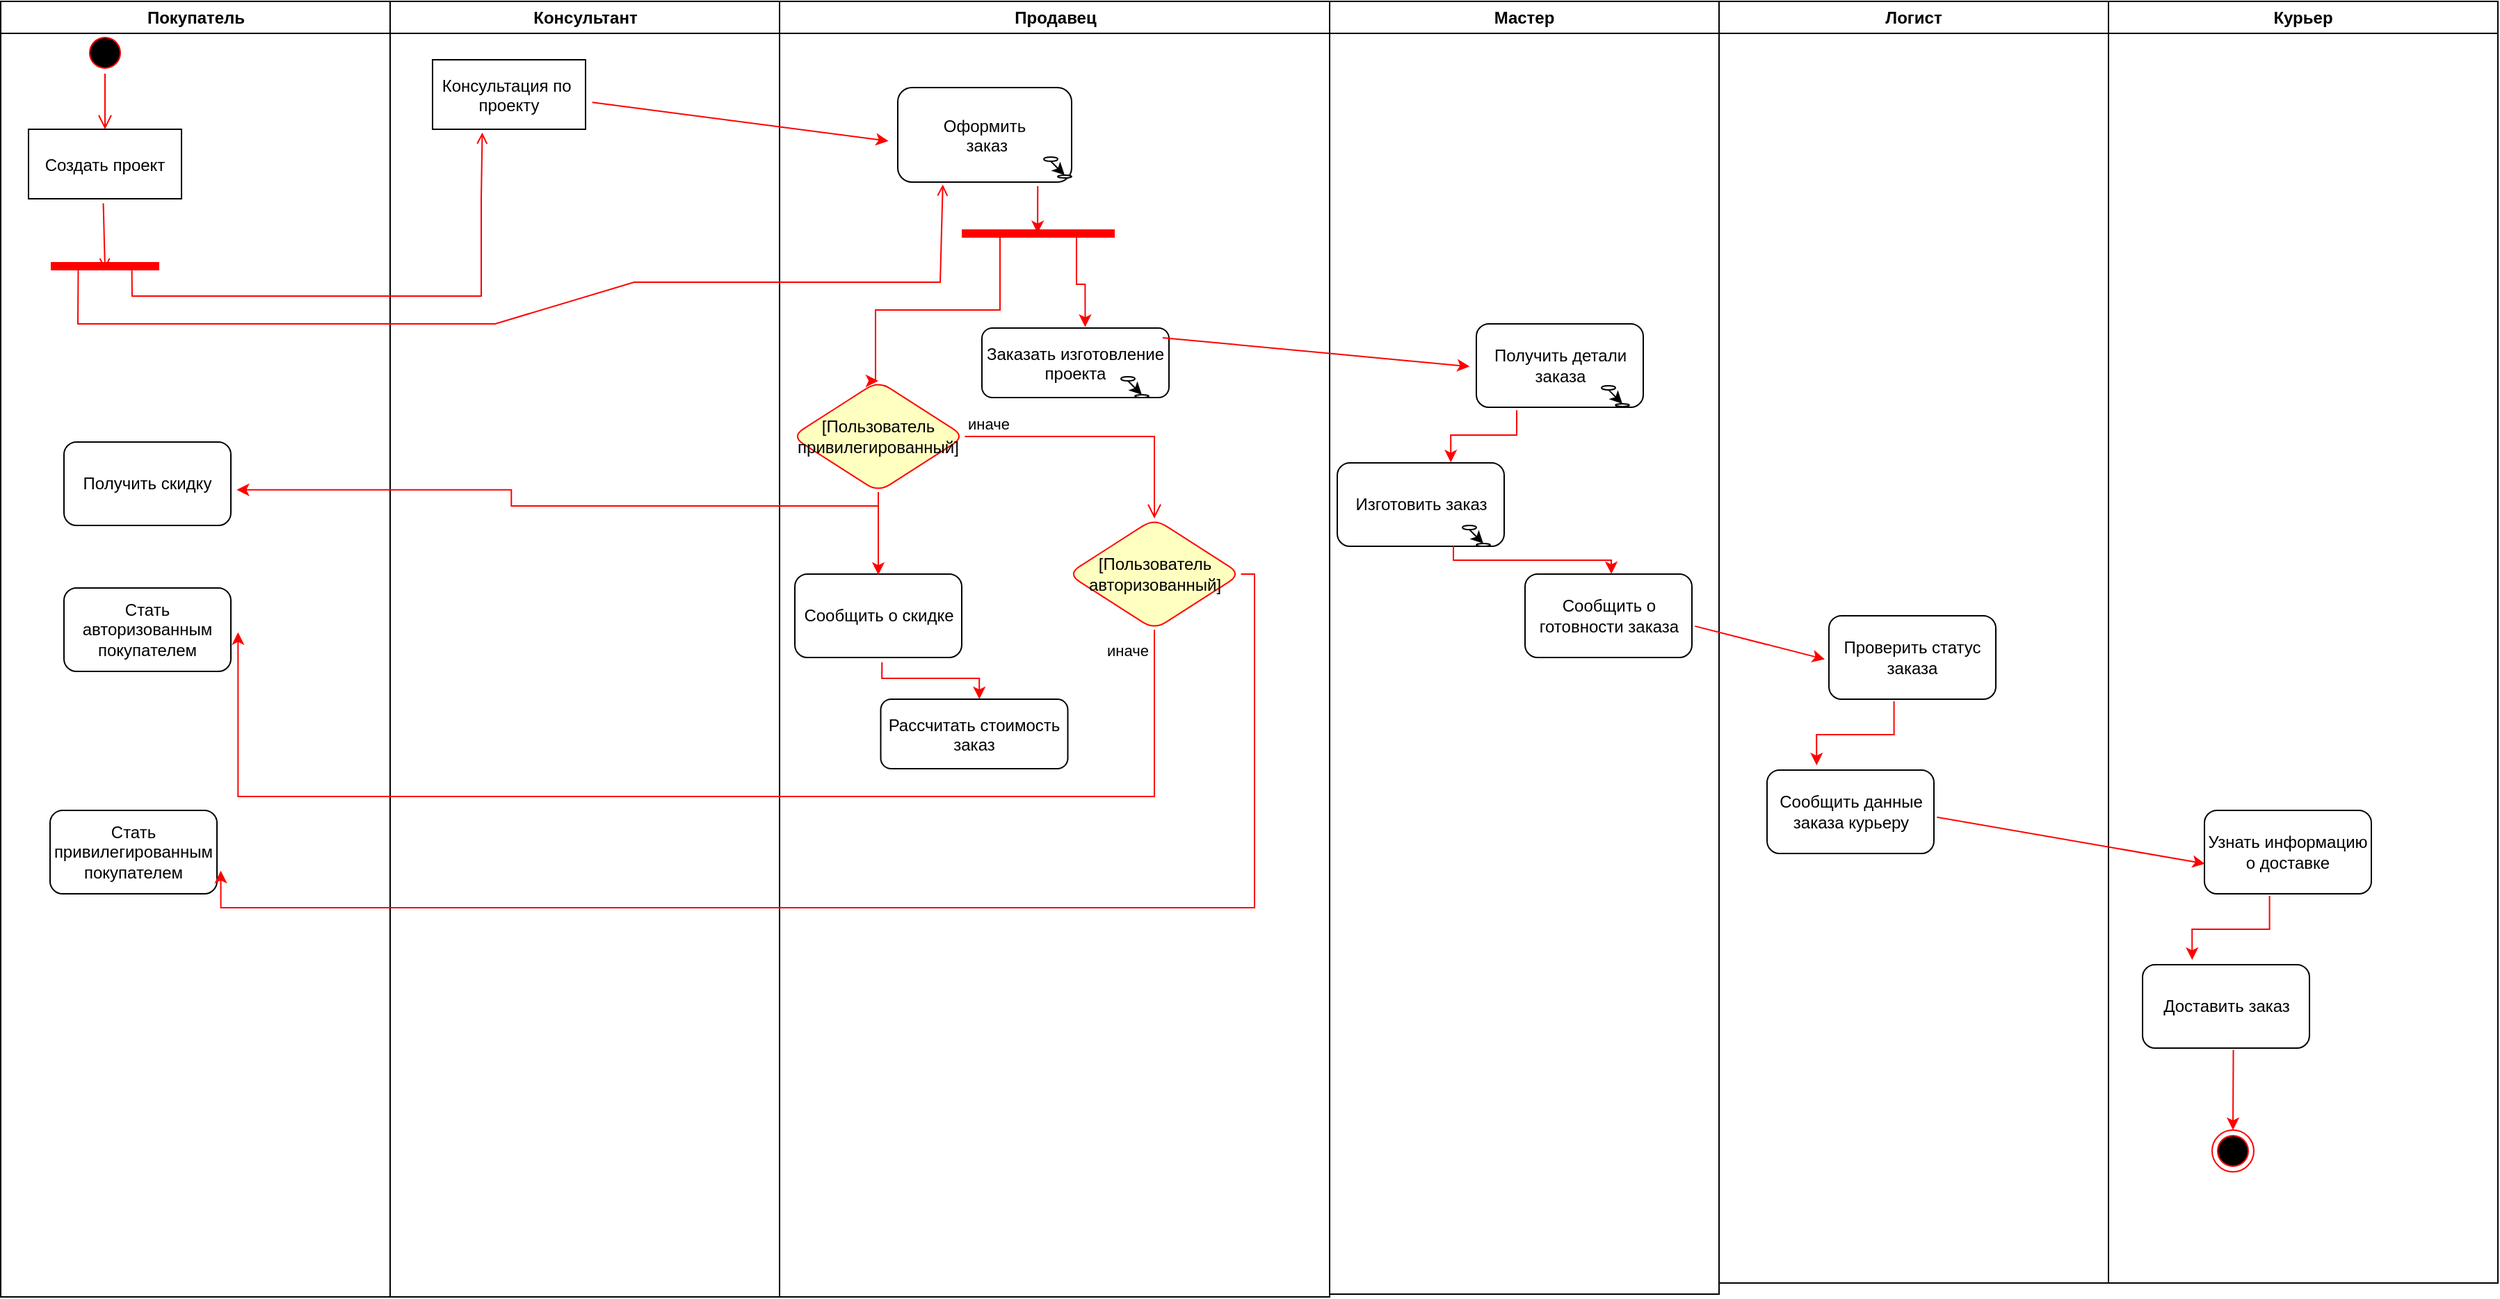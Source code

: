 <mxfile version="17.1.2" type="github">
  <diagram name="Page-1" id="e7e014a7-5840-1c2e-5031-d8a46d1fe8dd">
    <mxGraphModel dx="1633" dy="780" grid="1" gridSize="10" guides="1" tooltips="1" connect="1" arrows="1" fold="1" page="1" pageScale="1" pageWidth="1169" pageHeight="826" background="none" math="0" shadow="0">
      <root>
        <mxCell id="0" />
        <mxCell id="1" parent="0" />
        <mxCell id="2" value="Покупатель" style="swimlane;whiteSpace=wrap;startSize=23;" parent="1" vertex="1">
          <mxGeometry x="164.5" y="128" width="280" height="932" as="geometry" />
        </mxCell>
        <mxCell id="5" value="" style="ellipse;shape=startState;fillColor=#000000;strokeColor=#ff0000;" parent="2" vertex="1">
          <mxGeometry x="60" y="22" width="30" height="30" as="geometry" />
        </mxCell>
        <mxCell id="6" value="" style="edgeStyle=elbowEdgeStyle;elbow=horizontal;verticalAlign=bottom;endArrow=open;endSize=8;strokeColor=#FF0000;endFill=1;rounded=0" parent="2" source="5" target="7" edge="1">
          <mxGeometry x="100" y="40" as="geometry">
            <mxPoint x="115" y="110" as="targetPoint" />
          </mxGeometry>
        </mxCell>
        <mxCell id="7" value="Создать проект" style="" parent="2" vertex="1">
          <mxGeometry x="20" y="92" width="110" height="50" as="geometry" />
        </mxCell>
        <mxCell id="fG-jr0ktlQB5bozC6lNq-43" value="" style="whiteSpace=wrap;strokeColor=#FF0000;fillColor=#FF0000;rotation=90;" parent="2" vertex="1">
          <mxGeometry x="72.5" y="152" width="5" height="77" as="geometry" />
        </mxCell>
        <mxCell id="fG-jr0ktlQB5bozC6lNq-45" value="" style="edgeStyle=none;strokeColor=#FF0000;endArrow=open;endFill=1;rounded=0;exitX=0.489;exitY=1.065;exitDx=0;exitDy=0;entryX=1;entryY=0.5;entryDx=0;entryDy=0;exitPerimeter=0;" parent="2" source="7" target="fG-jr0ktlQB5bozC6lNq-43" edge="1">
          <mxGeometry width="100" height="100" relative="1" as="geometry">
            <mxPoint x="145.5" y="172" as="sourcePoint" />
            <mxPoint x="265.5" y="172.343" as="targetPoint" />
            <Array as="points" />
          </mxGeometry>
        </mxCell>
        <mxCell id="Z9WYNrnGkPPLaCCtTomq-148" value="Получить скидку" style="rounded=1;whiteSpace=wrap;html=1;" vertex="1" parent="2">
          <mxGeometry x="45.5" y="317" width="120" height="60" as="geometry" />
        </mxCell>
        <mxCell id="Z9WYNrnGkPPLaCCtTomq-155" value="Стать авторизованным покупателем" style="rounded=1;whiteSpace=wrap;html=1;" vertex="1" parent="2">
          <mxGeometry x="45.5" y="422" width="120" height="60" as="geometry" />
        </mxCell>
        <mxCell id="Z9WYNrnGkPPLaCCtTomq-157" value="Стать привилегированным&lt;br&gt;покупателем" style="rounded=1;whiteSpace=wrap;html=1;" vertex="1" parent="2">
          <mxGeometry x="35.5" y="582" width="120" height="60" as="geometry" />
        </mxCell>
        <mxCell id="3" value="Консультант" style="swimlane;whiteSpace=wrap" parent="1" vertex="1">
          <mxGeometry x="444.5" y="128" width="280" height="932" as="geometry" />
        </mxCell>
        <mxCell id="15" value="Консультация по &#xa;проекту" style="" parent="3" vertex="1">
          <mxGeometry x="30.5" y="42" width="110" height="50" as="geometry" />
        </mxCell>
        <mxCell id="4" value="Продавец" style="swimlane;whiteSpace=wrap" parent="1" vertex="1">
          <mxGeometry x="724.5" y="128" width="395.5" height="932" as="geometry">
            <mxRectangle x="724.5" y="128" width="80" height="23" as="alternateBounds" />
          </mxGeometry>
        </mxCell>
        <mxCell id="fG-jr0ktlQB5bozC6lNq-48" value="Оформить&#xa; заказ" style="rounded=1;" parent="4" vertex="1">
          <mxGeometry x="85" y="62" width="125" height="68" as="geometry" />
        </mxCell>
        <mxCell id="fG-jr0ktlQB5bozC6lNq-50" value="Рассчитать стоимость&#xa;заказ" style="rounded=1;" parent="4" vertex="1">
          <mxGeometry x="72.75" y="502" width="134.5" height="50" as="geometry" />
        </mxCell>
        <mxCell id="Z9WYNrnGkPPLaCCtTomq-41" value="" style="ellipse;whiteSpace=wrap;html=1;rounded=1;" vertex="1" parent="4">
          <mxGeometry x="190" y="112" width="10" height="3" as="geometry" />
        </mxCell>
        <mxCell id="Z9WYNrnGkPPLaCCtTomq-42" value="" style="ellipse;whiteSpace=wrap;html=1;rounded=1;" vertex="1" parent="4">
          <mxGeometry x="200" y="125" width="10" height="2" as="geometry" />
        </mxCell>
        <mxCell id="Z9WYNrnGkPPLaCCtTomq-43" value="" style="endArrow=classic;html=1;rounded=0;exitX=0.5;exitY=1;exitDx=0;exitDy=0;entryX=0.5;entryY=0;entryDx=0;entryDy=0;" edge="1" parent="4" source="Z9WYNrnGkPPLaCCtTomq-41" target="Z9WYNrnGkPPLaCCtTomq-42">
          <mxGeometry width="50" height="50" relative="1" as="geometry">
            <mxPoint x="220" y="54" as="sourcePoint" />
            <mxPoint x="270" y="4" as="targetPoint" />
          </mxGeometry>
        </mxCell>
        <mxCell id="Z9WYNrnGkPPLaCCtTomq-127" value="Заказать изготовление&#xa;проекта" style="rounded=1;" vertex="1" parent="4">
          <mxGeometry x="145.5" y="235" width="134.5" height="50" as="geometry" />
        </mxCell>
        <mxCell id="Z9WYNrnGkPPLaCCtTomq-128" value="" style="ellipse;whiteSpace=wrap;html=1;rounded=1;" vertex="1" parent="4">
          <mxGeometry x="245.5" y="270" width="10" height="3" as="geometry" />
        </mxCell>
        <mxCell id="Z9WYNrnGkPPLaCCtTomq-129" value="" style="ellipse;whiteSpace=wrap;html=1;rounded=1;" vertex="1" parent="4">
          <mxGeometry x="255.5" y="283" width="10" height="2" as="geometry" />
        </mxCell>
        <mxCell id="Z9WYNrnGkPPLaCCtTomq-130" value="" style="endArrow=classic;html=1;rounded=0;exitX=0.5;exitY=1;exitDx=0;exitDy=0;entryX=0.5;entryY=0;entryDx=0;entryDy=0;" edge="1" parent="4" source="Z9WYNrnGkPPLaCCtTomq-128" target="Z9WYNrnGkPPLaCCtTomq-129">
          <mxGeometry width="50" height="50" relative="1" as="geometry">
            <mxPoint x="-1173.5" y="-44" as="sourcePoint" />
            <mxPoint x="-1123.5" y="-94" as="targetPoint" />
          </mxGeometry>
        </mxCell>
        <mxCell id="Z9WYNrnGkPPLaCCtTomq-142" value="" style="edgeStyle=orthogonalEdgeStyle;rounded=0;orthogonalLoop=1;jettySize=auto;html=1;strokeColor=#FF0000;entryX=0.5;entryY=0;entryDx=0;entryDy=0;exitX=0.25;exitY=0.5;exitDx=0;exitDy=0;exitPerimeter=0;" edge="1" parent="4" source="Z9WYNrnGkPPLaCCtTomq-134" target="Z9WYNrnGkPPLaCCtTomq-137">
          <mxGeometry relative="1" as="geometry">
            <Array as="points">
              <mxPoint x="159" y="222" />
              <mxPoint x="69" y="222" />
            </Array>
          </mxGeometry>
        </mxCell>
        <mxCell id="Z9WYNrnGkPPLaCCtTomq-134" value="" style="shape=line;html=1;strokeWidth=6;strokeColor=#ff0000;rounded=1;" vertex="1" parent="4">
          <mxGeometry x="131" y="162" width="110" height="10" as="geometry" />
        </mxCell>
        <mxCell id="Z9WYNrnGkPPLaCCtTomq-136" value="" style="endArrow=classic;html=1;rounded=0;strokeColor=#FF0000;entryX=0.552;entryY=-0.015;entryDx=0;entryDy=0;entryPerimeter=0;exitX=0.75;exitY=0.5;exitDx=0;exitDy=0;exitPerimeter=0;edgeStyle=orthogonalEdgeStyle;" edge="1" parent="4" source="Z9WYNrnGkPPLaCCtTomq-134" target="Z9WYNrnGkPPLaCCtTomq-127">
          <mxGeometry width="50" height="50" relative="1" as="geometry">
            <mxPoint x="105.5" y="312" as="sourcePoint" />
            <mxPoint x="155.5" y="262" as="targetPoint" />
          </mxGeometry>
        </mxCell>
        <mxCell id="Z9WYNrnGkPPLaCCtTomq-137" value="[Пользователь&lt;br&gt;привилегированный]" style="rhombus;whiteSpace=wrap;html=1;fillColor=#ffffc0;strokeColor=#ff0000;rounded=1;" vertex="1" parent="4">
          <mxGeometry x="8.75" y="273" width="124.5" height="80" as="geometry" />
        </mxCell>
        <mxCell id="Z9WYNrnGkPPLaCCtTomq-138" value="иначе" style="edgeStyle=orthogonalEdgeStyle;html=1;align=left;verticalAlign=bottom;endArrow=open;endSize=8;strokeColor=#ff0000;rounded=0;entryX=0.5;entryY=0;entryDx=0;entryDy=0;" edge="1" source="Z9WYNrnGkPPLaCCtTomq-137" parent="4" target="Z9WYNrnGkPPLaCCtTomq-150">
          <mxGeometry x="-1" relative="1" as="geometry">
            <mxPoint x="255.5" y="382" as="targetPoint" />
          </mxGeometry>
        </mxCell>
        <mxCell id="Z9WYNrnGkPPLaCCtTomq-143" value="" style="endArrow=classic;html=1;rounded=0;strokeColor=#FF0000;entryX=0.496;entryY=0.477;entryDx=0;entryDy=0;entryPerimeter=0;exitX=0.805;exitY=1.042;exitDx=0;exitDy=0;exitPerimeter=0;" edge="1" parent="4" source="fG-jr0ktlQB5bozC6lNq-48" target="Z9WYNrnGkPPLaCCtTomq-134">
          <mxGeometry width="50" height="50" relative="1" as="geometry">
            <mxPoint x="115.5" y="272" as="sourcePoint" />
            <mxPoint x="165.5" y="222" as="targetPoint" />
          </mxGeometry>
        </mxCell>
        <mxCell id="Z9WYNrnGkPPLaCCtTomq-144" value="Сообщить о скидке" style="rounded=1;whiteSpace=wrap;html=1;" vertex="1" parent="4">
          <mxGeometry x="11" y="412" width="120" height="60" as="geometry" />
        </mxCell>
        <mxCell id="Z9WYNrnGkPPLaCCtTomq-146" value="" style="endArrow=classic;html=1;rounded=0;strokeColor=#FF0000;entryX=0.5;entryY=0.009;entryDx=0;entryDy=0;entryPerimeter=0;exitX=0.5;exitY=1;exitDx=0;exitDy=0;" edge="1" parent="4" source="Z9WYNrnGkPPLaCCtTomq-137" target="Z9WYNrnGkPPLaCCtTomq-144">
          <mxGeometry width="50" height="50" relative="1" as="geometry">
            <mxPoint x="165.5" y="462" as="sourcePoint" />
            <mxPoint x="215.5" y="412" as="targetPoint" />
          </mxGeometry>
        </mxCell>
        <mxCell id="Z9WYNrnGkPPLaCCtTomq-147" value="" style="endArrow=classic;html=1;rounded=0;strokeColor=#FF0000;exitX=0.522;exitY=1.059;exitDx=0;exitDy=0;exitPerimeter=0;entryX=0.527;entryY=-0.001;entryDx=0;entryDy=0;entryPerimeter=0;edgeStyle=orthogonalEdgeStyle;" edge="1" parent="4" source="Z9WYNrnGkPPLaCCtTomq-144" target="fG-jr0ktlQB5bozC6lNq-50">
          <mxGeometry width="50" height="50" relative="1" as="geometry">
            <mxPoint x="165.5" y="462" as="sourcePoint" />
            <mxPoint x="215.5" y="412" as="targetPoint" />
          </mxGeometry>
        </mxCell>
        <mxCell id="Z9WYNrnGkPPLaCCtTomq-150" value="[Пользователь&lt;br&gt;авторизованный]" style="rhombus;whiteSpace=wrap;html=1;fillColor=#ffffc0;strokeColor=#ff0000;rounded=1;" vertex="1" parent="4">
          <mxGeometry x="207.25" y="372" width="124.5" height="80" as="geometry" />
        </mxCell>
        <mxCell id="Z9WYNrnGkPPLaCCtTomq-154" value="&lt;font style=&quot;font-size: 11px&quot;&gt;иначе&lt;/font&gt;" style="text;html=1;strokeColor=none;fillColor=none;align=center;verticalAlign=middle;whiteSpace=wrap;rounded=0;" vertex="1" parent="4">
          <mxGeometry x="230.5" y="462" width="40" height="10" as="geometry" />
        </mxCell>
        <mxCell id="17" value="" style="endArrow=open;strokeColor=#FF0000;endFill=1;rounded=0;exitX=0;exitY=0.25;exitDx=0;exitDy=0;entryX=0.325;entryY=1.047;entryDx=0;entryDy=0;entryPerimeter=0;" parent="1" source="fG-jr0ktlQB5bozC6lNq-43" target="15" edge="1">
          <mxGeometry relative="1" as="geometry">
            <Array as="points">
              <mxPoint x="259" y="340" />
              <mxPoint x="510" y="340" />
              <mxPoint x="510" y="270" />
            </Array>
            <mxPoint x="530" y="200" as="targetPoint" />
          </mxGeometry>
        </mxCell>
        <mxCell id="fG-jr0ktlQB5bozC6lNq-49" value="" style="endArrow=open;strokeColor=#FF0000;endFill=1;rounded=0;exitX=1;exitY=0.75;exitDx=0;exitDy=0;entryX=0.259;entryY=1.025;entryDx=0;entryDy=0;entryPerimeter=0;" parent="1" source="fG-jr0ktlQB5bozC6lNq-43" target="fG-jr0ktlQB5bozC6lNq-48" edge="1">
          <mxGeometry relative="1" as="geometry">
            <mxPoint x="280" y="341.5" as="sourcePoint" />
            <mxPoint x="870" y="215" as="targetPoint" />
            <Array as="points">
              <mxPoint x="220" y="360" />
              <mxPoint x="520" y="360" />
              <mxPoint x="620" y="330" />
              <mxPoint x="730" y="330" />
              <mxPoint x="840" y="330" />
            </Array>
          </mxGeometry>
        </mxCell>
        <mxCell id="Z9WYNrnGkPPLaCCtTomq-48" value="Мастер" style="swimlane;whiteSpace=wrap" vertex="1" parent="1">
          <mxGeometry x="1120" y="128" width="280" height="930" as="geometry">
            <mxRectangle x="724.5" y="128" width="80" height="23" as="alternateBounds" />
          </mxGeometry>
        </mxCell>
        <mxCell id="Z9WYNrnGkPPLaCCtTomq-62" value="Изготовить заказ" style="rounded=1;whiteSpace=wrap;html=1;" vertex="1" parent="Z9WYNrnGkPPLaCCtTomq-48">
          <mxGeometry x="5.5" y="332" width="120" height="60" as="geometry" />
        </mxCell>
        <mxCell id="Z9WYNrnGkPPLaCCtTomq-63" value="Сообщить о готовности заказа" style="rounded=1;whiteSpace=wrap;html=1;" vertex="1" parent="Z9WYNrnGkPPLaCCtTomq-48">
          <mxGeometry x="140.5" y="412" width="120" height="60" as="geometry" />
        </mxCell>
        <mxCell id="Z9WYNrnGkPPLaCCtTomq-65" value="Получить детали заказа" style="rounded=1;whiteSpace=wrap;html=1;" vertex="1" parent="Z9WYNrnGkPPLaCCtTomq-48">
          <mxGeometry x="105.5" y="232" width="120" height="60" as="geometry" />
        </mxCell>
        <mxCell id="Z9WYNrnGkPPLaCCtTomq-68" value="" style="ellipse;whiteSpace=wrap;html=1;rounded=1;" vertex="1" parent="Z9WYNrnGkPPLaCCtTomq-48">
          <mxGeometry x="195.5" y="276.44" width="10" height="3" as="geometry" />
        </mxCell>
        <mxCell id="Z9WYNrnGkPPLaCCtTomq-69" value="" style="ellipse;whiteSpace=wrap;html=1;rounded=1;" vertex="1" parent="Z9WYNrnGkPPLaCCtTomq-48">
          <mxGeometry x="205.5" y="289.44" width="10" height="2" as="geometry" />
        </mxCell>
        <mxCell id="Z9WYNrnGkPPLaCCtTomq-70" value="" style="endArrow=classic;html=1;rounded=0;exitX=0.5;exitY=1;exitDx=0;exitDy=0;entryX=0.5;entryY=0;entryDx=0;entryDy=0;" edge="1" parent="Z9WYNrnGkPPLaCCtTomq-48" source="Z9WYNrnGkPPLaCCtTomq-68" target="Z9WYNrnGkPPLaCCtTomq-69">
          <mxGeometry width="50" height="50" relative="1" as="geometry">
            <mxPoint x="-1503.5" y="-37.56" as="sourcePoint" />
            <mxPoint x="-1453.5" y="-87.56" as="targetPoint" />
          </mxGeometry>
        </mxCell>
        <mxCell id="Z9WYNrnGkPPLaCCtTomq-71" value="" style="ellipse;whiteSpace=wrap;html=1;rounded=1;" vertex="1" parent="Z9WYNrnGkPPLaCCtTomq-48">
          <mxGeometry x="95.5" y="377" width="10" height="3" as="geometry" />
        </mxCell>
        <mxCell id="Z9WYNrnGkPPLaCCtTomq-72" value="" style="ellipse;whiteSpace=wrap;html=1;rounded=1;" vertex="1" parent="Z9WYNrnGkPPLaCCtTomq-48">
          <mxGeometry x="105.5" y="390" width="10" height="2" as="geometry" />
        </mxCell>
        <mxCell id="Z9WYNrnGkPPLaCCtTomq-73" value="" style="endArrow=classic;html=1;rounded=0;exitX=0.5;exitY=1;exitDx=0;exitDy=0;entryX=0.5;entryY=0;entryDx=0;entryDy=0;" edge="1" parent="Z9WYNrnGkPPLaCCtTomq-48" source="Z9WYNrnGkPPLaCCtTomq-71" target="Z9WYNrnGkPPLaCCtTomq-72">
          <mxGeometry width="50" height="50" relative="1" as="geometry">
            <mxPoint x="-1603.5" y="63" as="sourcePoint" />
            <mxPoint x="-1553.5" y="13" as="targetPoint" />
          </mxGeometry>
        </mxCell>
        <mxCell id="Z9WYNrnGkPPLaCCtTomq-114" value="" style="endArrow=classic;html=1;rounded=0;entryX=0.517;entryY=-0.001;entryDx=0;entryDy=0;entryPerimeter=0;fillColor=#f8cecc;strokeColor=#FF0000;exitX=0.696;exitY=0.997;exitDx=0;exitDy=0;exitPerimeter=0;edgeStyle=orthogonalEdgeStyle;" edge="1" parent="Z9WYNrnGkPPLaCCtTomq-48" source="Z9WYNrnGkPPLaCCtTomq-62" target="Z9WYNrnGkPPLaCCtTomq-63">
          <mxGeometry width="50" height="50" relative="1" as="geometry">
            <mxPoint x="137.78" y="209.66" as="sourcePoint" />
            <mxPoint x="94.5" y="277" as="targetPoint" />
          </mxGeometry>
        </mxCell>
        <mxCell id="Z9WYNrnGkPPLaCCtTomq-133" value="" style="endArrow=classic;html=1;rounded=0;strokeColor=#FF0000;exitX=0.242;exitY=1.035;exitDx=0;exitDy=0;exitPerimeter=0;entryX=0.68;entryY=-0.006;entryDx=0;entryDy=0;entryPerimeter=0;edgeStyle=orthogonalEdgeStyle;" edge="1" parent="Z9WYNrnGkPPLaCCtTomq-48" source="Z9WYNrnGkPPLaCCtTomq-65" target="Z9WYNrnGkPPLaCCtTomq-62">
          <mxGeometry width="50" height="50" relative="1" as="geometry">
            <mxPoint x="85.5" y="412" as="sourcePoint" />
            <mxPoint x="135.5" y="362" as="targetPoint" />
          </mxGeometry>
        </mxCell>
        <mxCell id="Z9WYNrnGkPPLaCCtTomq-74" value="Логист" style="swimlane;whiteSpace=wrap" vertex="1" parent="1">
          <mxGeometry x="1400" y="128" width="280" height="922" as="geometry">
            <mxRectangle x="724.5" y="128" width="80" height="23" as="alternateBounds" />
          </mxGeometry>
        </mxCell>
        <mxCell id="Z9WYNrnGkPPLaCCtTomq-79" value="Сообщить данные заказа курьеру" style="rounded=1;whiteSpace=wrap;html=1;" vertex="1" parent="Z9WYNrnGkPPLaCCtTomq-74">
          <mxGeometry x="34.5" y="553" width="120" height="60" as="geometry" />
        </mxCell>
        <mxCell id="Z9WYNrnGkPPLaCCtTomq-80" value="Проверить статус заказа" style="rounded=1;whiteSpace=wrap;html=1;" vertex="1" parent="Z9WYNrnGkPPLaCCtTomq-74">
          <mxGeometry x="79" y="442" width="120" height="60" as="geometry" />
        </mxCell>
        <mxCell id="Z9WYNrnGkPPLaCCtTomq-116" value="" style="endArrow=classic;html=1;rounded=0;strokeColor=#FF0000;entryX=0.297;entryY=-0.057;entryDx=0;entryDy=0;entryPerimeter=0;exitX=0.39;exitY=1.025;exitDx=0;exitDy=0;exitPerimeter=0;edgeStyle=orthogonalEdgeStyle;" edge="1" parent="Z9WYNrnGkPPLaCCtTomq-74" source="Z9WYNrnGkPPLaCCtTomq-80" target="Z9WYNrnGkPPLaCCtTomq-79">
          <mxGeometry width="50" height="50" relative="1" as="geometry">
            <mxPoint x="74.5" y="503" as="sourcePoint" />
            <mxPoint x="124.5" y="453" as="targetPoint" />
          </mxGeometry>
        </mxCell>
        <mxCell id="Z9WYNrnGkPPLaCCtTomq-93" value="Курьер" style="swimlane;whiteSpace=wrap" vertex="1" parent="1">
          <mxGeometry x="1680" y="128" width="280" height="922" as="geometry">
            <mxRectangle x="724.5" y="128" width="80" height="23" as="alternateBounds" />
          </mxGeometry>
        </mxCell>
        <mxCell id="Z9WYNrnGkPPLaCCtTomq-118" value="Доставить заказ" style="rounded=1;whiteSpace=wrap;html=1;" vertex="1" parent="Z9WYNrnGkPPLaCCtTomq-93">
          <mxGeometry x="24.5" y="693" width="120" height="60" as="geometry" />
        </mxCell>
        <mxCell id="Z9WYNrnGkPPLaCCtTomq-119" value="Узнать информацию о доставке" style="rounded=1;whiteSpace=wrap;html=1;" vertex="1" parent="Z9WYNrnGkPPLaCCtTomq-93">
          <mxGeometry x="69" y="582" width="120" height="60" as="geometry" />
        </mxCell>
        <mxCell id="Z9WYNrnGkPPLaCCtTomq-120" value="" style="endArrow=classic;html=1;rounded=0;strokeColor=#FF0000;entryX=0.297;entryY=-0.057;entryDx=0;entryDy=0;entryPerimeter=0;exitX=0.39;exitY=1.025;exitDx=0;exitDy=0;exitPerimeter=0;edgeStyle=orthogonalEdgeStyle;" edge="1" parent="Z9WYNrnGkPPLaCCtTomq-93" source="Z9WYNrnGkPPLaCCtTomq-119" target="Z9WYNrnGkPPLaCCtTomq-118">
          <mxGeometry width="50" height="50" relative="1" as="geometry">
            <mxPoint x="-1220" y="515" as="sourcePoint" />
            <mxPoint x="-1170" y="465" as="targetPoint" />
          </mxGeometry>
        </mxCell>
        <mxCell id="Z9WYNrnGkPPLaCCtTomq-122" value="" style="ellipse;html=1;shape=endState;fillColor=#000000;strokeColor=#ff0000;rounded=1;" vertex="1" parent="Z9WYNrnGkPPLaCCtTomq-93">
          <mxGeometry x="74.5" y="812" width="30" height="30" as="geometry" />
        </mxCell>
        <mxCell id="Z9WYNrnGkPPLaCCtTomq-123" value="" style="endArrow=classic;html=1;rounded=0;strokeColor=#FF0000;entryX=0.5;entryY=0;entryDx=0;entryDy=0;exitX=0.544;exitY=1.02;exitDx=0;exitDy=0;exitPerimeter=0;" edge="1" parent="Z9WYNrnGkPPLaCCtTomq-93" source="Z9WYNrnGkPPLaCCtTomq-118" target="Z9WYNrnGkPPLaCCtTomq-122">
          <mxGeometry width="50" height="50" relative="1" as="geometry">
            <mxPoint x="-195.5" y="902" as="sourcePoint" />
            <mxPoint x="-145.5" y="852" as="targetPoint" />
          </mxGeometry>
        </mxCell>
        <mxCell id="Z9WYNrnGkPPLaCCtTomq-115" value="" style="endArrow=classic;html=1;rounded=0;strokeColor=#FF0000;exitX=1.018;exitY=0.624;exitDx=0;exitDy=0;exitPerimeter=0;entryX=-0.025;entryY=0.521;entryDx=0;entryDy=0;entryPerimeter=0;" edge="1" parent="1" source="Z9WYNrnGkPPLaCCtTomq-63" target="Z9WYNrnGkPPLaCCtTomq-80">
          <mxGeometry width="50" height="50" relative="1" as="geometry">
            <mxPoint x="1250" y="300" as="sourcePoint" />
            <mxPoint x="1300" y="250" as="targetPoint" />
          </mxGeometry>
        </mxCell>
        <mxCell id="Z9WYNrnGkPPLaCCtTomq-121" value="" style="endArrow=classic;html=1;rounded=0;strokeColor=#FF0000;entryX=0.003;entryY=0.639;entryDx=0;entryDy=0;entryPerimeter=0;exitX=1.018;exitY=0.565;exitDx=0;exitDy=0;exitPerimeter=0;" edge="1" parent="1" source="Z9WYNrnGkPPLaCCtTomq-79" target="Z9WYNrnGkPPLaCCtTomq-119">
          <mxGeometry width="50" height="50" relative="1" as="geometry">
            <mxPoint x="1369" y="750" as="sourcePoint" />
            <mxPoint x="1419" y="700" as="targetPoint" />
          </mxGeometry>
        </mxCell>
        <mxCell id="Z9WYNrnGkPPLaCCtTomq-132" value="" style="endArrow=classic;html=1;rounded=0;strokeColor=#FF0000;entryX=-0.04;entryY=0.511;entryDx=0;entryDy=0;entryPerimeter=0;" edge="1" parent="1" target="Z9WYNrnGkPPLaCCtTomq-65">
          <mxGeometry width="50" height="50" relative="1" as="geometry">
            <mxPoint x="1000" y="370" as="sourcePoint" />
            <mxPoint x="1290" y="500" as="targetPoint" />
          </mxGeometry>
        </mxCell>
        <mxCell id="Z9WYNrnGkPPLaCCtTomq-149" value="" style="endArrow=classic;html=1;rounded=0;strokeColor=#FF0000;entryX=1.035;entryY=0.573;entryDx=0;entryDy=0;entryPerimeter=0;exitX=0.5;exitY=1;exitDx=0;exitDy=0;edgeStyle=orthogonalEdgeStyle;" edge="1" parent="1" source="Z9WYNrnGkPPLaCCtTomq-137" target="Z9WYNrnGkPPLaCCtTomq-148">
          <mxGeometry width="50" height="50" relative="1" as="geometry">
            <mxPoint x="510" y="600" as="sourcePoint" />
            <mxPoint x="560" y="550" as="targetPoint" />
          </mxGeometry>
        </mxCell>
        <mxCell id="Z9WYNrnGkPPLaCCtTomq-151" value="" style="endArrow=classic;html=1;rounded=0;strokeColor=#FF0000;exitX=0.5;exitY=1;exitDx=0;exitDy=0;entryX=1.043;entryY=0.531;entryDx=0;entryDy=0;entryPerimeter=0;edgeStyle=elbowEdgeStyle;" edge="1" parent="1" source="Z9WYNrnGkPPLaCCtTomq-150" target="Z9WYNrnGkPPLaCCtTomq-155">
          <mxGeometry width="50" height="50" relative="1" as="geometry">
            <mxPoint x="1070" y="540" as="sourcePoint" />
            <mxPoint x="994.0" y="754.999" as="targetPoint" />
            <Array as="points">
              <mxPoint x="665" y="700" />
            </Array>
          </mxGeometry>
        </mxCell>
        <mxCell id="Z9WYNrnGkPPLaCCtTomq-156" value="" style="endArrow=classic;html=1;rounded=0;fontSize=11;strokeColor=#FF0000;exitX=1;exitY=0.5;exitDx=0;exitDy=0;entryX=1.023;entryY=0.723;entryDx=0;entryDy=0;entryPerimeter=0;edgeStyle=orthogonalEdgeStyle;" edge="1" parent="1" source="Z9WYNrnGkPPLaCCtTomq-150" target="Z9WYNrnGkPPLaCCtTomq-157">
          <mxGeometry width="50" height="50" relative="1" as="geometry">
            <mxPoint x="820" y="700" as="sourcePoint" />
            <mxPoint x="1070" y="640" as="targetPoint" />
            <Array as="points">
              <mxPoint x="1066" y="540" />
              <mxPoint x="1066" y="780" />
              <mxPoint x="323" y="780" />
            </Array>
          </mxGeometry>
        </mxCell>
        <mxCell id="Z9WYNrnGkPPLaCCtTomq-158" value="" style="endArrow=classic;html=1;rounded=0;fontSize=11;strokeColor=#FF0000;exitX=1.044;exitY=0.613;exitDx=0;exitDy=0;exitPerimeter=0;entryX=-0.054;entryY=0.565;entryDx=0;entryDy=0;entryPerimeter=0;" edge="1" parent="1" source="15" target="fG-jr0ktlQB5bozC6lNq-48">
          <mxGeometry width="50" height="50" relative="1" as="geometry">
            <mxPoint x="970" y="510" as="sourcePoint" />
            <mxPoint x="1020" y="460" as="targetPoint" />
          </mxGeometry>
        </mxCell>
      </root>
    </mxGraphModel>
  </diagram>
</mxfile>
